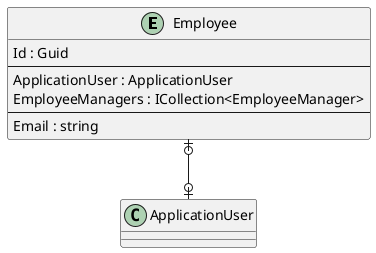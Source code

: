 @startuml

entity Employee {
    Id : Guid
    --
    ApplicationUser : ApplicationUser
    EmployeeManagers : ICollection<EmployeeManager>
    ' EmployeeKeyCodePlaceholder
    --
    Email : string
    ' EmployeePropertyCodePlaceholder
}

' EntityCodePlaceholder

Employee |o--o| ApplicationUser
' RelationshipCodePlaceholder

@enduml
